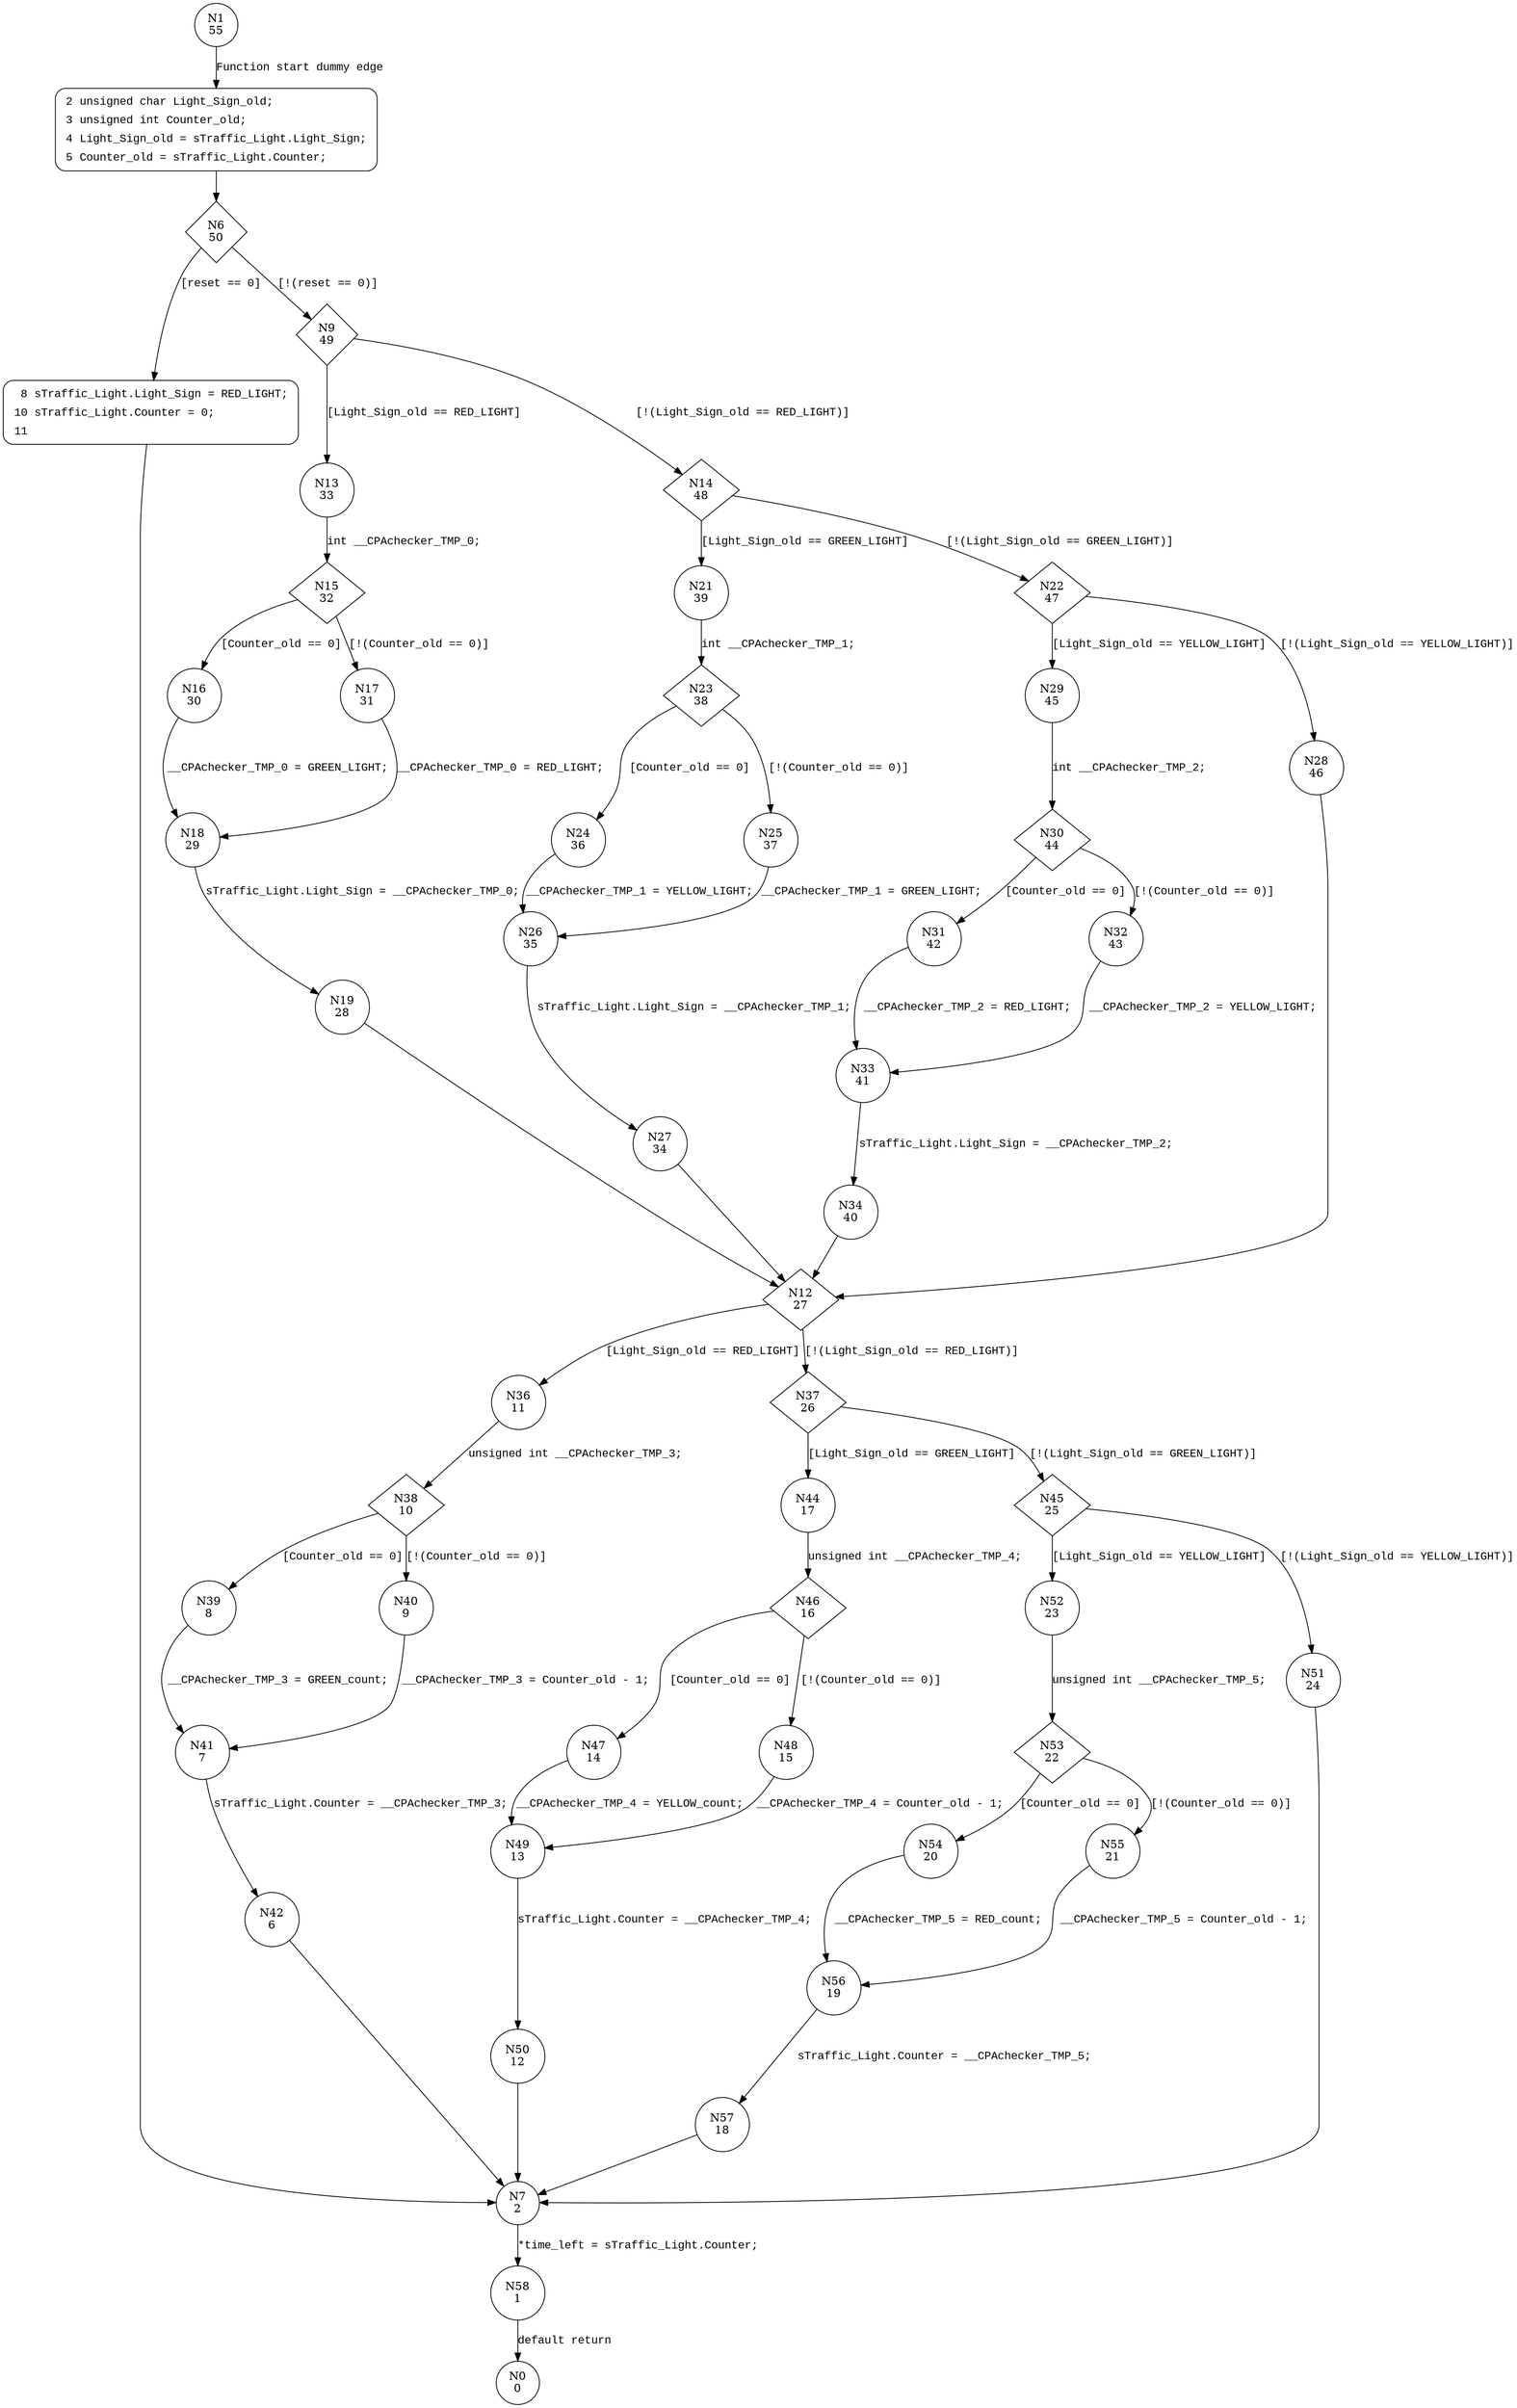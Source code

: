digraph Traffic_Light {
1 [shape="circle" label="N1\n55"]
2 [shape="circle" label="N2\n54"]
6 [shape="diamond" label="N6\n50"]
8 [shape="circle" label="N8\n5"]
9 [shape="diamond" label="N9\n49"]
13 [shape="circle" label="N13\n33"]
14 [shape="diamond" label="N14\n48"]
21 [shape="circle" label="N21\n39"]
22 [shape="diamond" label="N22\n47"]
29 [shape="circle" label="N29\n45"]
28 [shape="circle" label="N28\n46"]
12 [shape="diamond" label="N12\n27"]
36 [shape="circle" label="N36\n11"]
37 [shape="diamond" label="N37\n26"]
44 [shape="circle" label="N44\n17"]
45 [shape="diamond" label="N45\n25"]
52 [shape="circle" label="N52\n23"]
51 [shape="circle" label="N51\n24"]
7 [shape="circle" label="N7\n2"]
58 [shape="circle" label="N58\n1"]
53 [shape="diamond" label="N53\n22"]
54 [shape="circle" label="N54\n20"]
55 [shape="circle" label="N55\n21"]
56 [shape="circle" label="N56\n19"]
57 [shape="circle" label="N57\n18"]
46 [shape="diamond" label="N46\n16"]
47 [shape="circle" label="N47\n14"]
48 [shape="circle" label="N48\n15"]
49 [shape="circle" label="N49\n13"]
50 [shape="circle" label="N50\n12"]
38 [shape="diamond" label="N38\n10"]
39 [shape="circle" label="N39\n8"]
40 [shape="circle" label="N40\n9"]
41 [shape="circle" label="N41\n7"]
42 [shape="circle" label="N42\n6"]
30 [shape="diamond" label="N30\n44"]
31 [shape="circle" label="N31\n42"]
32 [shape="circle" label="N32\n43"]
33 [shape="circle" label="N33\n41"]
34 [shape="circle" label="N34\n40"]
23 [shape="diamond" label="N23\n38"]
24 [shape="circle" label="N24\n36"]
25 [shape="circle" label="N25\n37"]
26 [shape="circle" label="N26\n35"]
27 [shape="circle" label="N27\n34"]
15 [shape="diamond" label="N15\n32"]
16 [shape="circle" label="N16\n30"]
17 [shape="circle" label="N17\n31"]
18 [shape="circle" label="N18\n29"]
19 [shape="circle" label="N19\n28"]
0 [shape="circle" label="N0\n0"]
2 [style="filled,bold" penwidth="1" fillcolor="white" fontname="Courier New" shape="Mrecord" label=<<table border="0" cellborder="0" cellpadding="3" bgcolor="white"><tr><td align="right">2</td><td align="left">unsigned char Light_Sign_old;</td></tr><tr><td align="right">3</td><td align="left">unsigned int Counter_old;</td></tr><tr><td align="right">4</td><td align="left">Light_Sign_old = sTraffic_Light.Light_Sign;</td></tr><tr><td align="right">5</td><td align="left">Counter_old = sTraffic_Light.Counter;</td></tr></table>>]
2 -> 6[label=""]
8 [style="filled,bold" penwidth="1" fillcolor="white" fontname="Courier New" shape="Mrecord" label=<<table border="0" cellborder="0" cellpadding="3" bgcolor="white"><tr><td align="right">8</td><td align="left">sTraffic_Light.Light_Sign = RED_LIGHT;</td></tr><tr><td align="right">10</td><td align="left">sTraffic_Light.Counter = 0;</td></tr><tr><td align="right">11</td><td align="left"></td></tr></table>>]
8 -> 7[label=""]
1 -> 2 [label="Function start dummy edge" fontname="Courier New"]
6 -> 8 [label="[reset == 0]" fontname="Courier New"]
6 -> 9 [label="[!(reset == 0)]" fontname="Courier New"]
9 -> 13 [label="[Light_Sign_old == RED_LIGHT]" fontname="Courier New"]
9 -> 14 [label="[!(Light_Sign_old == RED_LIGHT)]" fontname="Courier New"]
14 -> 21 [label="[Light_Sign_old == GREEN_LIGHT]" fontname="Courier New"]
14 -> 22 [label="[!(Light_Sign_old == GREEN_LIGHT)]" fontname="Courier New"]
22 -> 29 [label="[Light_Sign_old == YELLOW_LIGHT]" fontname="Courier New"]
22 -> 28 [label="[!(Light_Sign_old == YELLOW_LIGHT)]" fontname="Courier New"]
12 -> 36 [label="[Light_Sign_old == RED_LIGHT]" fontname="Courier New"]
12 -> 37 [label="[!(Light_Sign_old == RED_LIGHT)]" fontname="Courier New"]
37 -> 44 [label="[Light_Sign_old == GREEN_LIGHT]" fontname="Courier New"]
37 -> 45 [label="[!(Light_Sign_old == GREEN_LIGHT)]" fontname="Courier New"]
45 -> 52 [label="[Light_Sign_old == YELLOW_LIGHT]" fontname="Courier New"]
45 -> 51 [label="[!(Light_Sign_old == YELLOW_LIGHT)]" fontname="Courier New"]
7 -> 58 [label="*time_left = sTraffic_Light.Counter;" fontname="Courier New"]
52 -> 53 [label="unsigned int __CPAchecker_TMP_5;" fontname="Courier New"]
53 -> 54 [label="[Counter_old == 0]" fontname="Courier New"]
53 -> 55 [label="[!(Counter_old == 0)]" fontname="Courier New"]
56 -> 57 [label="sTraffic_Light.Counter = __CPAchecker_TMP_5;" fontname="Courier New"]
54 -> 56 [label="__CPAchecker_TMP_5 = RED_count;" fontname="Courier New"]
46 -> 47 [label="[Counter_old == 0]" fontname="Courier New"]
46 -> 48 [label="[!(Counter_old == 0)]" fontname="Courier New"]
49 -> 50 [label="sTraffic_Light.Counter = __CPAchecker_TMP_4;" fontname="Courier New"]
47 -> 49 [label="__CPAchecker_TMP_4 = YELLOW_count;" fontname="Courier New"]
38 -> 39 [label="[Counter_old == 0]" fontname="Courier New"]
38 -> 40 [label="[!(Counter_old == 0)]" fontname="Courier New"]
41 -> 42 [label="sTraffic_Light.Counter = __CPAchecker_TMP_3;" fontname="Courier New"]
39 -> 41 [label="__CPAchecker_TMP_3 = GREEN_count;" fontname="Courier New"]
30 -> 31 [label="[Counter_old == 0]" fontname="Courier New"]
30 -> 32 [label="[!(Counter_old == 0)]" fontname="Courier New"]
33 -> 34 [label="sTraffic_Light.Light_Sign = __CPAchecker_TMP_2;" fontname="Courier New"]
31 -> 33 [label="__CPAchecker_TMP_2 = RED_LIGHT;" fontname="Courier New"]
23 -> 24 [label="[Counter_old == 0]" fontname="Courier New"]
23 -> 25 [label="[!(Counter_old == 0)]" fontname="Courier New"]
26 -> 27 [label="sTraffic_Light.Light_Sign = __CPAchecker_TMP_1;" fontname="Courier New"]
24 -> 26 [label="__CPAchecker_TMP_1 = YELLOW_LIGHT;" fontname="Courier New"]
15 -> 16 [label="[Counter_old == 0]" fontname="Courier New"]
15 -> 17 [label="[!(Counter_old == 0)]" fontname="Courier New"]
18 -> 19 [label="sTraffic_Light.Light_Sign = __CPAchecker_TMP_0;" fontname="Courier New"]
16 -> 18 [label="__CPAchecker_TMP_0 = GREEN_LIGHT;" fontname="Courier New"]
28 -> 12 [label="" fontname="Courier New"]
51 -> 7 [label="" fontname="Courier New"]
58 -> 0 [label="default return" fontname="Courier New"]
55 -> 56 [label="__CPAchecker_TMP_5 = Counter_old - 1;" fontname="Courier New"]
57 -> 7 [label="" fontname="Courier New"]
44 -> 46 [label="unsigned int __CPAchecker_TMP_4;" fontname="Courier New"]
48 -> 49 [label="__CPAchecker_TMP_4 = Counter_old - 1;" fontname="Courier New"]
50 -> 7 [label="" fontname="Courier New"]
36 -> 38 [label="unsigned int __CPAchecker_TMP_3;" fontname="Courier New"]
40 -> 41 [label="__CPAchecker_TMP_3 = Counter_old - 1;" fontname="Courier New"]
42 -> 7 [label="" fontname="Courier New"]
29 -> 30 [label="int __CPAchecker_TMP_2;" fontname="Courier New"]
32 -> 33 [label="__CPAchecker_TMP_2 = YELLOW_LIGHT;" fontname="Courier New"]
34 -> 12 [label="" fontname="Courier New"]
21 -> 23 [label="int __CPAchecker_TMP_1;" fontname="Courier New"]
25 -> 26 [label="__CPAchecker_TMP_1 = GREEN_LIGHT;" fontname="Courier New"]
27 -> 12 [label="" fontname="Courier New"]
13 -> 15 [label="int __CPAchecker_TMP_0;" fontname="Courier New"]
17 -> 18 [label="__CPAchecker_TMP_0 = RED_LIGHT;" fontname="Courier New"]
19 -> 12 [label="" fontname="Courier New"]
}